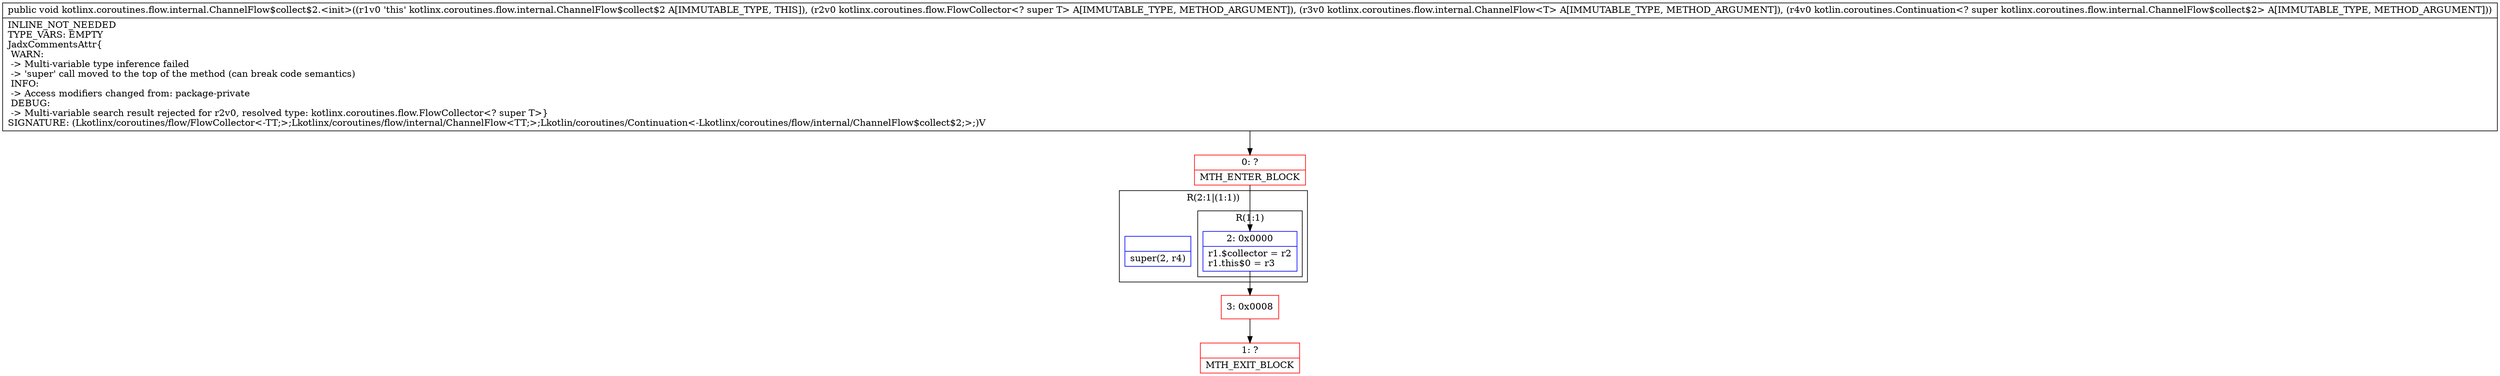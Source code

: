 digraph "CFG forkotlinx.coroutines.flow.internal.ChannelFlow$collect$2.\<init\>(Lkotlinx\/coroutines\/flow\/FlowCollector;Lkotlinx\/coroutines\/flow\/internal\/ChannelFlow;Lkotlin\/coroutines\/Continuation;)V" {
subgraph cluster_Region_36558178 {
label = "R(2:1|(1:1))";
node [shape=record,color=blue];
Node_InsnContainer_1405176780 [shape=record,label="{|super(2, r4)\l}"];
subgraph cluster_Region_1825213002 {
label = "R(1:1)";
node [shape=record,color=blue];
Node_2 [shape=record,label="{2\:\ 0x0000|r1.$collector = r2\lr1.this$0 = r3\l}"];
}
}
Node_0 [shape=record,color=red,label="{0\:\ ?|MTH_ENTER_BLOCK\l}"];
Node_3 [shape=record,color=red,label="{3\:\ 0x0008}"];
Node_1 [shape=record,color=red,label="{1\:\ ?|MTH_EXIT_BLOCK\l}"];
MethodNode[shape=record,label="{public void kotlinx.coroutines.flow.internal.ChannelFlow$collect$2.\<init\>((r1v0 'this' kotlinx.coroutines.flow.internal.ChannelFlow$collect$2 A[IMMUTABLE_TYPE, THIS]), (r2v0 kotlinx.coroutines.flow.FlowCollector\<? super T\> A[IMMUTABLE_TYPE, METHOD_ARGUMENT]), (r3v0 kotlinx.coroutines.flow.internal.ChannelFlow\<T\> A[IMMUTABLE_TYPE, METHOD_ARGUMENT]), (r4v0 kotlin.coroutines.Continuation\<? super kotlinx.coroutines.flow.internal.ChannelFlow$collect$2\> A[IMMUTABLE_TYPE, METHOD_ARGUMENT]))  | INLINE_NOT_NEEDED\lTYPE_VARS: EMPTY\lJadxCommentsAttr\{\l WARN: \l \-\> Multi\-variable type inference failed\l \-\> 'super' call moved to the top of the method (can break code semantics)\l INFO: \l \-\> Access modifiers changed from: package\-private\l DEBUG: \l \-\> Multi\-variable search result rejected for r2v0, resolved type: kotlinx.coroutines.flow.FlowCollector\<? super T\>\}\lSIGNATURE: (Lkotlinx\/coroutines\/flow\/FlowCollector\<\-TT;\>;Lkotlinx\/coroutines\/flow\/internal\/ChannelFlow\<TT;\>;Lkotlin\/coroutines\/Continuation\<\-Lkotlinx\/coroutines\/flow\/internal\/ChannelFlow$collect$2;\>;)V\l}"];
MethodNode -> Node_0;Node_2 -> Node_3;
Node_0 -> Node_2;
Node_3 -> Node_1;
}

